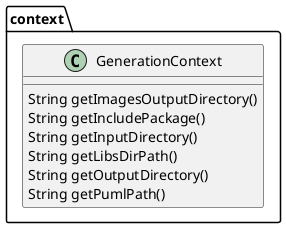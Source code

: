@startuml
skinparam linetype Ortho
package context {
class GenerationContext {
     String getImagesOutputDirectory()
     String getIncludePackage()
     String getInputDirectory()
     String getLibsDirPath()
     String getOutputDirectory()
     String getPumlPath()
}
}
@enduml
